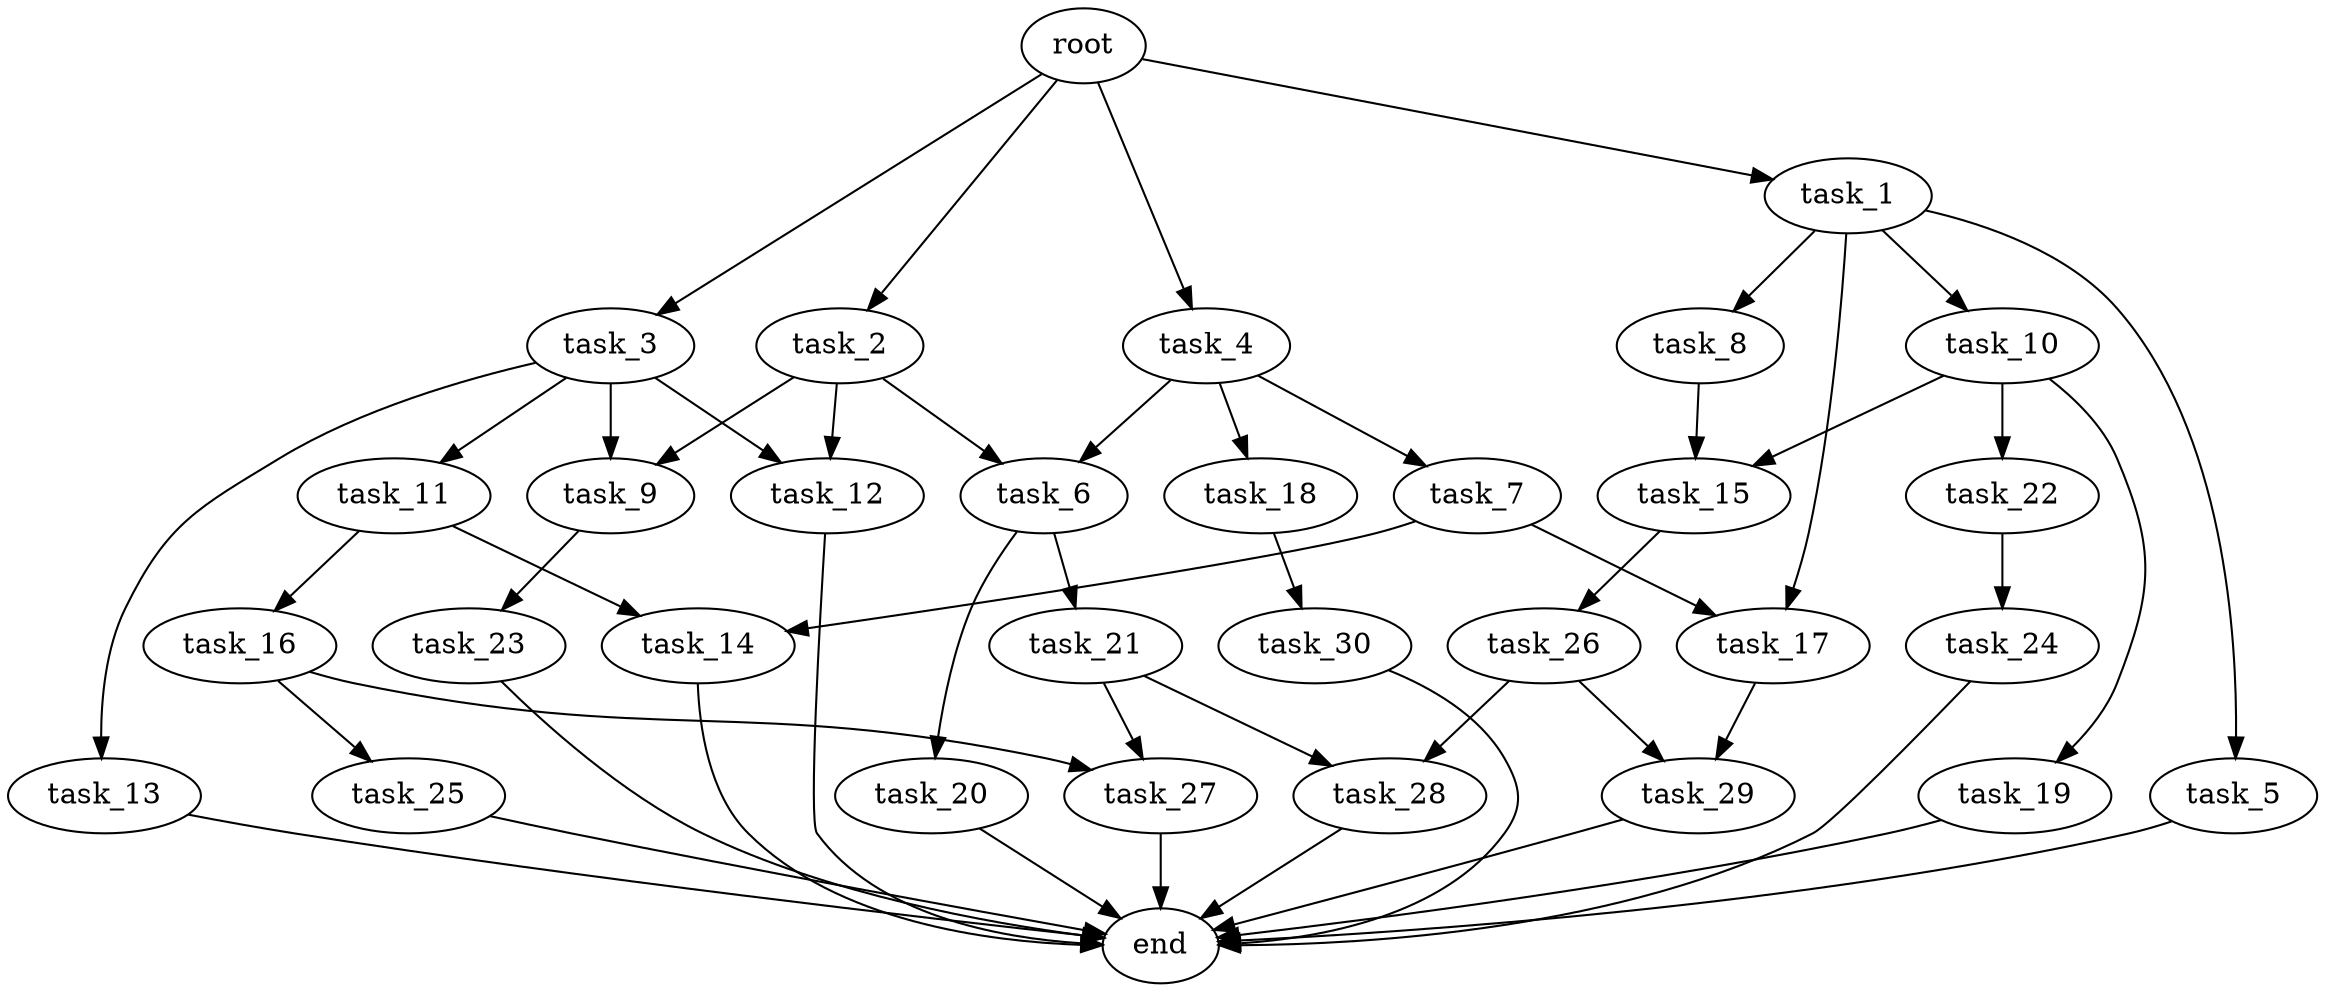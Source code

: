 digraph G {
  root [size="0.000000e+00"];
  task_1 [size="2.700221e+10"];
  task_2 [size="2.358816e+10"];
  task_3 [size="4.322755e+10"];
  task_4 [size="3.809453e+10"];
  task_5 [size="1.459292e+10"];
  task_6 [size="9.591520e+10"];
  task_7 [size="1.496331e+10"];
  task_8 [size="8.056878e+10"];
  task_9 [size="1.766896e+10"];
  task_10 [size="4.996479e+10"];
  task_11 [size="9.955622e+10"];
  task_12 [size="8.494050e+10"];
  task_13 [size="5.170553e+10"];
  task_14 [size="7.205883e+10"];
  task_15 [size="7.853544e+10"];
  task_16 [size="3.001042e+10"];
  task_17 [size="5.621822e+10"];
  task_18 [size="5.678777e+10"];
  task_19 [size="3.984621e+10"];
  task_20 [size="6.905741e+10"];
  task_21 [size="6.013037e+09"];
  task_22 [size="8.138367e+10"];
  task_23 [size="4.765918e+10"];
  task_24 [size="6.298992e+10"];
  task_25 [size="4.499098e+10"];
  task_26 [size="3.347231e+10"];
  task_27 [size="3.610259e+10"];
  task_28 [size="5.603940e+10"];
  task_29 [size="9.318514e+10"];
  task_30 [size="2.577891e+10"];
  end [size="0.000000e+00"];

  root -> task_1 [size="1.000000e-12"];
  root -> task_2 [size="1.000000e-12"];
  root -> task_3 [size="1.000000e-12"];
  root -> task_4 [size="1.000000e-12"];
  task_1 -> task_5 [size="1.459292e+08"];
  task_1 -> task_8 [size="8.056878e+08"];
  task_1 -> task_10 [size="4.996479e+08"];
  task_1 -> task_17 [size="2.810911e+08"];
  task_2 -> task_6 [size="4.795760e+08"];
  task_2 -> task_9 [size="8.834481e+07"];
  task_2 -> task_12 [size="4.247025e+08"];
  task_3 -> task_9 [size="8.834481e+07"];
  task_3 -> task_11 [size="9.955622e+08"];
  task_3 -> task_12 [size="4.247025e+08"];
  task_3 -> task_13 [size="5.170553e+08"];
  task_4 -> task_6 [size="4.795760e+08"];
  task_4 -> task_7 [size="1.496331e+08"];
  task_4 -> task_18 [size="5.678777e+08"];
  task_5 -> end [size="1.000000e-12"];
  task_6 -> task_20 [size="6.905741e+08"];
  task_6 -> task_21 [size="6.013037e+07"];
  task_7 -> task_14 [size="3.602941e+08"];
  task_7 -> task_17 [size="2.810911e+08"];
  task_8 -> task_15 [size="3.926772e+08"];
  task_9 -> task_23 [size="4.765918e+08"];
  task_10 -> task_15 [size="3.926772e+08"];
  task_10 -> task_19 [size="3.984621e+08"];
  task_10 -> task_22 [size="8.138367e+08"];
  task_11 -> task_14 [size="3.602941e+08"];
  task_11 -> task_16 [size="3.001042e+08"];
  task_12 -> end [size="1.000000e-12"];
  task_13 -> end [size="1.000000e-12"];
  task_14 -> end [size="1.000000e-12"];
  task_15 -> task_26 [size="3.347231e+08"];
  task_16 -> task_25 [size="4.499098e+08"];
  task_16 -> task_27 [size="1.805130e+08"];
  task_17 -> task_29 [size="4.659257e+08"];
  task_18 -> task_30 [size="2.577891e+08"];
  task_19 -> end [size="1.000000e-12"];
  task_20 -> end [size="1.000000e-12"];
  task_21 -> task_27 [size="1.805130e+08"];
  task_21 -> task_28 [size="2.801970e+08"];
  task_22 -> task_24 [size="6.298992e+08"];
  task_23 -> end [size="1.000000e-12"];
  task_24 -> end [size="1.000000e-12"];
  task_25 -> end [size="1.000000e-12"];
  task_26 -> task_28 [size="2.801970e+08"];
  task_26 -> task_29 [size="4.659257e+08"];
  task_27 -> end [size="1.000000e-12"];
  task_28 -> end [size="1.000000e-12"];
  task_29 -> end [size="1.000000e-12"];
  task_30 -> end [size="1.000000e-12"];
}
